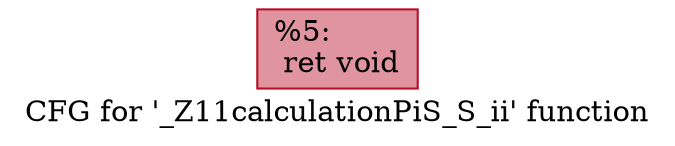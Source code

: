 digraph "CFG for '_Z11calculationPiS_S_ii' function" {
	label="CFG for '_Z11calculationPiS_S_ii' function";

	Node0x61589c0 [shape=record,color="#b70d28ff", style=filled, fillcolor="#b70d2870",label="{%5:\l  ret void\l}"];
}
